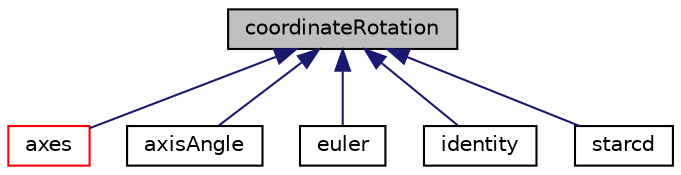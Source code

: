 digraph "coordinateRotation"
{
  bgcolor="transparent";
  edge [fontname="Helvetica",fontsize="10",labelfontname="Helvetica",labelfontsize="10"];
  node [fontname="Helvetica",fontsize="10",shape=record];
  Node1 [label="coordinateRotation",height=0.2,width=0.4,color="black", fillcolor="grey75", style="filled" fontcolor="black"];
  Node1 -> Node2 [dir="back",color="midnightblue",fontsize="10",style="solid",fontname="Helvetica"];
  Node2 [label="axes",height=0.2,width=0.4,color="red",URL="$classFoam_1_1coordinateRotations_1_1axes.html",tooltip="A coordinateRotation specified using global axes. "];
  Node1 -> Node3 [dir="back",color="midnightblue",fontsize="10",style="solid",fontname="Helvetica"];
  Node3 [label="axisAngle",height=0.2,width=0.4,color="black",URL="$classFoam_1_1coordinateRotations_1_1axisAngle.html",tooltip="A coordinateRotation specified by a rotation axis and a rotation angle about that axis..."];
  Node1 -> Node4 [dir="back",color="midnightblue",fontsize="10",style="solid",fontname="Helvetica"];
  Node4 [label="euler",height=0.2,width=0.4,color="black",URL="$classFoam_1_1coordinateRotations_1_1euler.html",tooltip="A coordinateRotation defined in the z-x-z (intrinsic) Euler convention. "];
  Node1 -> Node5 [dir="back",color="midnightblue",fontsize="10",style="solid",fontname="Helvetica"];
  Node5 [label="identity",height=0.2,width=0.4,color="black",URL="$classFoam_1_1coordinateRotations_1_1identity.html",tooltip="An identity coordinateRotation. "];
  Node1 -> Node6 [dir="back",color="midnightblue",fontsize="10",style="solid",fontname="Helvetica"];
  Node6 [label="starcd",height=0.2,width=0.4,color="black",URL="$classFoam_1_1coordinateRotations_1_1starcd.html",tooltip="A coordinateRotation defined by the STAR-CD convention. "];
}
